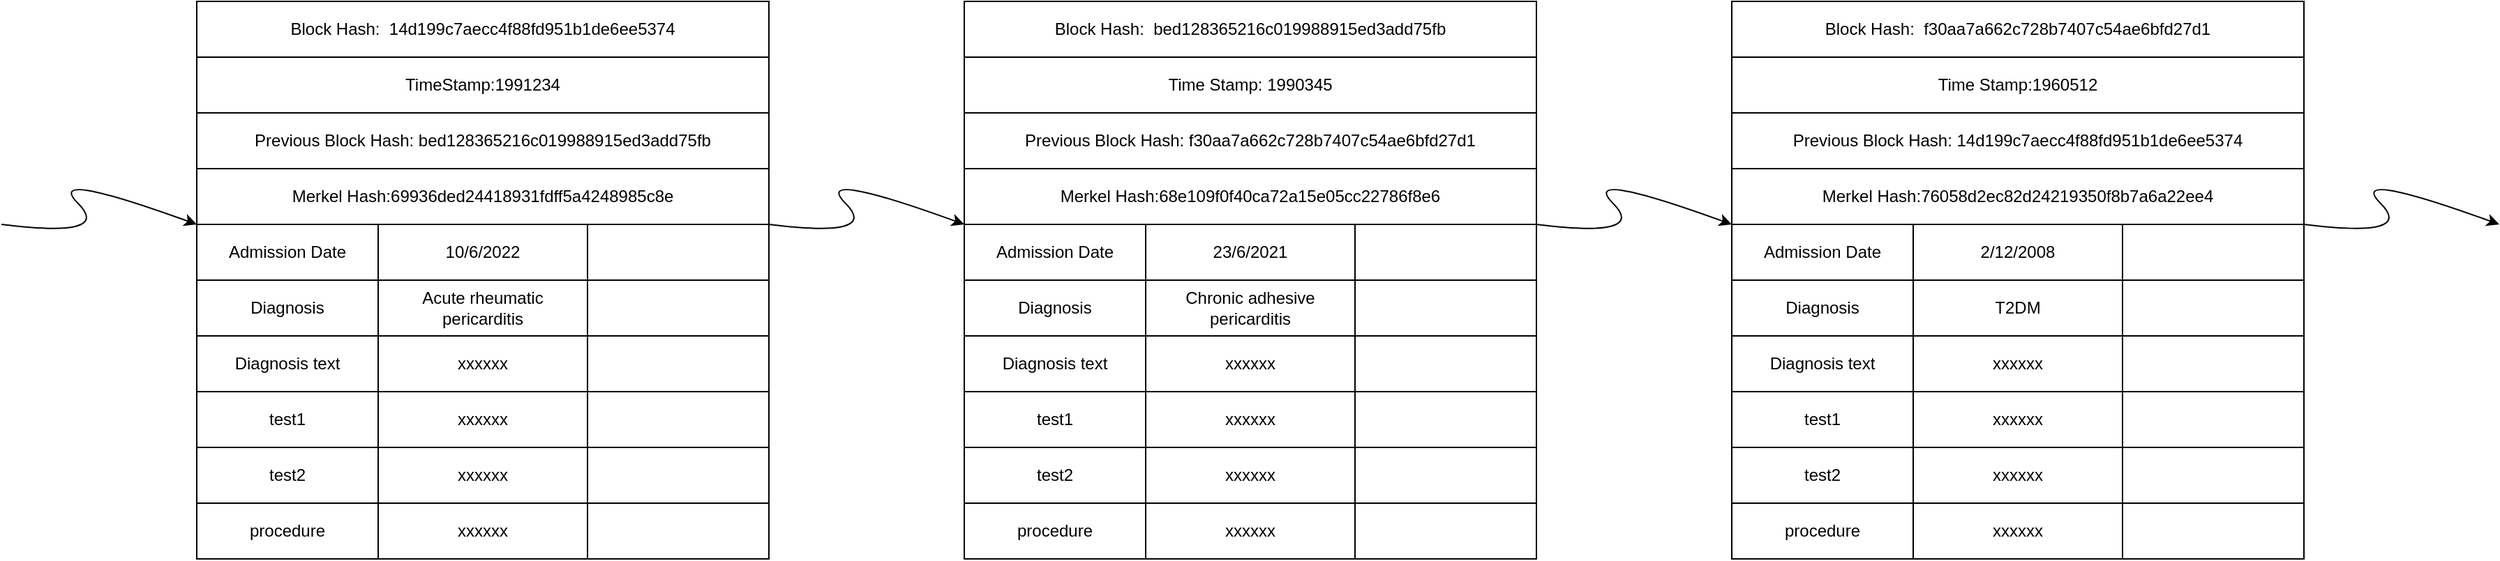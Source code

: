 <mxfile><diagram id="nkH6Glw-u83-Hnrs3cBf" name="Page-1"><mxGraphModel dx="2209" dy="1344" grid="1" gridSize="10" guides="1" tooltips="1" connect="1" arrows="1" fold="1" page="1" pageScale="1" pageWidth="900" pageHeight="1600" math="0" shadow="0"><root><mxCell id="0"/><mxCell id="1" parent="0"/><mxCell id="28" value="" style="shape=table;html=1;whiteSpace=wrap;startSize=0;container=1;collapsible=0;childLayout=tableLayout;fillColor=none;" parent="1" vertex="1"><mxGeometry x="200" y="280" width="410" height="240" as="geometry"/></mxCell><mxCell id="29" value="" style="shape=partialRectangle;html=1;whiteSpace=wrap;collapsible=0;dropTarget=0;pointerEvents=0;fillColor=none;top=0;left=0;bottom=0;right=0;points=[[0,0.5],[1,0.5]];portConstraint=eastwest;" parent="28" vertex="1"><mxGeometry width="410" height="40" as="geometry"/></mxCell><mxCell id="30" value="Admission Date" style="shape=partialRectangle;html=1;whiteSpace=wrap;connectable=0;fillColor=none;top=0;left=0;bottom=0;right=0;overflow=hidden;pointerEvents=1;" parent="29" vertex="1"><mxGeometry width="130" height="40" as="geometry"><mxRectangle width="130" height="40" as="alternateBounds"/></mxGeometry></mxCell><mxCell id="31" value="10/6/2022" style="shape=partialRectangle;html=1;whiteSpace=wrap;connectable=0;fillColor=none;top=0;left=0;bottom=0;right=0;overflow=hidden;pointerEvents=1;" parent="29" vertex="1"><mxGeometry x="130" width="150" height="40" as="geometry"><mxRectangle width="150" height="40" as="alternateBounds"/></mxGeometry></mxCell><mxCell id="32" value="" style="shape=partialRectangle;html=1;whiteSpace=wrap;connectable=0;fillColor=none;top=0;left=0;bottom=0;right=0;overflow=hidden;pointerEvents=1;" parent="29" vertex="1"><mxGeometry x="280" width="130" height="40" as="geometry"><mxRectangle width="130" height="40" as="alternateBounds"/></mxGeometry></mxCell><mxCell id="33" value="" style="shape=partialRectangle;html=1;whiteSpace=wrap;collapsible=0;dropTarget=0;pointerEvents=0;fillColor=none;top=0;left=0;bottom=0;right=0;points=[[0,0.5],[1,0.5]];portConstraint=eastwest;" parent="28" vertex="1"><mxGeometry y="40" width="410" height="40" as="geometry"/></mxCell><mxCell id="34" value="Diagnosis" style="shape=partialRectangle;html=1;whiteSpace=wrap;connectable=0;fillColor=none;top=0;left=0;bottom=0;right=0;overflow=hidden;pointerEvents=1;" parent="33" vertex="1"><mxGeometry width="130" height="40" as="geometry"><mxRectangle width="130" height="40" as="alternateBounds"/></mxGeometry></mxCell><mxCell id="35" value="Acute rheumatic pericarditis" style="shape=partialRectangle;html=1;whiteSpace=wrap;connectable=0;fillColor=none;top=0;left=0;bottom=0;right=0;overflow=hidden;pointerEvents=1;" parent="33" vertex="1"><mxGeometry x="130" width="150" height="40" as="geometry"><mxRectangle width="150" height="40" as="alternateBounds"/></mxGeometry></mxCell><mxCell id="36" value="" style="shape=partialRectangle;html=1;whiteSpace=wrap;connectable=0;fillColor=none;top=0;left=0;bottom=0;right=0;overflow=hidden;pointerEvents=1;" parent="33" vertex="1"><mxGeometry x="280" width="130" height="40" as="geometry"><mxRectangle width="130" height="40" as="alternateBounds"/></mxGeometry></mxCell><mxCell id="37" value="" style="shape=partialRectangle;html=1;whiteSpace=wrap;collapsible=0;dropTarget=0;pointerEvents=0;fillColor=none;top=0;left=0;bottom=0;right=0;points=[[0,0.5],[1,0.5]];portConstraint=eastwest;" parent="28" vertex="1"><mxGeometry y="80" width="410" height="40" as="geometry"/></mxCell><mxCell id="38" value="Diagnosis text" style="shape=partialRectangle;html=1;whiteSpace=wrap;connectable=0;fillColor=none;top=0;left=0;bottom=0;right=0;overflow=hidden;pointerEvents=1;" parent="37" vertex="1"><mxGeometry width="130" height="40" as="geometry"><mxRectangle width="130" height="40" as="alternateBounds"/></mxGeometry></mxCell><mxCell id="39" value="xxxxxx" style="shape=partialRectangle;html=1;whiteSpace=wrap;connectable=0;fillColor=none;top=0;left=0;bottom=0;right=0;overflow=hidden;pointerEvents=1;" parent="37" vertex="1"><mxGeometry x="130" width="150" height="40" as="geometry"><mxRectangle width="150" height="40" as="alternateBounds"/></mxGeometry></mxCell><mxCell id="40" value="" style="shape=partialRectangle;html=1;whiteSpace=wrap;connectable=0;fillColor=none;top=0;left=0;bottom=0;right=0;overflow=hidden;pointerEvents=1;" parent="37" vertex="1"><mxGeometry x="280" width="130" height="40" as="geometry"><mxRectangle width="130" height="40" as="alternateBounds"/></mxGeometry></mxCell><mxCell id="13" value="" style="shape=partialRectangle;html=1;whiteSpace=wrap;collapsible=0;dropTarget=0;pointerEvents=0;fillColor=none;top=0;left=0;bottom=0;right=0;points=[[0,0.5],[1,0.5]];portConstraint=eastwest;" parent="28" vertex="1"><mxGeometry y="120" width="410" height="40" as="geometry"/></mxCell><mxCell id="14" value="test1" style="shape=partialRectangle;html=1;whiteSpace=wrap;connectable=0;fillColor=none;top=0;left=0;bottom=0;right=0;overflow=hidden;pointerEvents=1;" parent="13" vertex="1"><mxGeometry width="130" height="40" as="geometry"><mxRectangle width="130" height="40" as="alternateBounds"/></mxGeometry></mxCell><mxCell id="15" value="xxxxxx" style="shape=partialRectangle;html=1;whiteSpace=wrap;connectable=0;fillColor=none;top=0;left=0;bottom=0;right=0;overflow=hidden;pointerEvents=1;" parent="13" vertex="1"><mxGeometry x="130" width="150" height="40" as="geometry"><mxRectangle width="150" height="40" as="alternateBounds"/></mxGeometry></mxCell><mxCell id="16" value="" style="shape=partialRectangle;html=1;whiteSpace=wrap;connectable=0;fillColor=none;top=0;left=0;bottom=0;right=0;overflow=hidden;pointerEvents=1;" parent="13" vertex="1"><mxGeometry x="280" width="130" height="40" as="geometry"><mxRectangle width="130" height="40" as="alternateBounds"/></mxGeometry></mxCell><mxCell id="17" value="" style="shape=partialRectangle;html=1;whiteSpace=wrap;collapsible=0;dropTarget=0;pointerEvents=0;fillColor=none;top=0;left=0;bottom=0;right=0;points=[[0,0.5],[1,0.5]];portConstraint=eastwest;" parent="28" vertex="1"><mxGeometry y="160" width="410" height="40" as="geometry"/></mxCell><mxCell id="18" value="test2" style="shape=partialRectangle;html=1;whiteSpace=wrap;connectable=0;fillColor=none;top=0;left=0;bottom=0;right=0;overflow=hidden;pointerEvents=1;" parent="17" vertex="1"><mxGeometry width="130" height="40" as="geometry"><mxRectangle width="130" height="40" as="alternateBounds"/></mxGeometry></mxCell><mxCell id="19" value="xxxxxx" style="shape=partialRectangle;html=1;whiteSpace=wrap;connectable=0;fillColor=none;top=0;left=0;bottom=0;right=0;overflow=hidden;pointerEvents=1;" parent="17" vertex="1"><mxGeometry x="130" width="150" height="40" as="geometry"><mxRectangle width="150" height="40" as="alternateBounds"/></mxGeometry></mxCell><mxCell id="20" value="" style="shape=partialRectangle;html=1;whiteSpace=wrap;connectable=0;fillColor=none;top=0;left=0;bottom=0;right=0;overflow=hidden;pointerEvents=1;" parent="17" vertex="1"><mxGeometry x="280" width="130" height="40" as="geometry"><mxRectangle width="130" height="40" as="alternateBounds"/></mxGeometry></mxCell><mxCell id="21" value="" style="shape=partialRectangle;html=1;whiteSpace=wrap;collapsible=0;dropTarget=0;pointerEvents=0;fillColor=none;top=0;left=0;bottom=0;right=0;points=[[0,0.5],[1,0.5]];portConstraint=eastwest;" parent="28" vertex="1"><mxGeometry y="200" width="410" height="40" as="geometry"/></mxCell><mxCell id="22" value="procedure" style="shape=partialRectangle;html=1;whiteSpace=wrap;connectable=0;fillColor=none;top=0;left=0;bottom=0;right=0;overflow=hidden;pointerEvents=1;" parent="21" vertex="1"><mxGeometry width="130" height="40" as="geometry"><mxRectangle width="130" height="40" as="alternateBounds"/></mxGeometry></mxCell><mxCell id="23" value="xxxxxx" style="shape=partialRectangle;html=1;whiteSpace=wrap;connectable=0;fillColor=none;top=0;left=0;bottom=0;right=0;overflow=hidden;pointerEvents=1;" parent="21" vertex="1"><mxGeometry x="130" width="150" height="40" as="geometry"><mxRectangle width="150" height="40" as="alternateBounds"/></mxGeometry></mxCell><mxCell id="24" value="" style="shape=partialRectangle;html=1;whiteSpace=wrap;connectable=0;fillColor=none;top=0;left=0;bottom=0;right=0;overflow=hidden;pointerEvents=1;" parent="21" vertex="1"><mxGeometry x="280" width="130" height="40" as="geometry"><mxRectangle width="130" height="40" as="alternateBounds"/></mxGeometry></mxCell><mxCell id="41" value="Merkel Hash:69936ded24418931fdff5a4248985c8e" style="rounded=0;whiteSpace=wrap;html=1;fillColor=none;" parent="1" vertex="1"><mxGeometry x="200" y="240" width="410" height="40" as="geometry"/></mxCell><mxCell id="44" value="Previous Block Hash: bed128365216c019988915ed3add75fb" style="rounded=0;whiteSpace=wrap;html=1;fillColor=none;" parent="1" vertex="1"><mxGeometry x="200" y="200" width="410" height="40" as="geometry"/></mxCell><mxCell id="45" value="TimeStamp:1991234" style="rounded=0;whiteSpace=wrap;html=1;fillColor=none;" parent="1" vertex="1"><mxGeometry x="200" y="160" width="410" height="40" as="geometry"/></mxCell><mxCell id="47" value="Block Hash:&amp;nbsp; 14d199c7aecc4f88fd951b1de6ee5374" style="rounded=0;whiteSpace=wrap;html=1;fillColor=none;" parent="1" vertex="1"><mxGeometry x="200" y="120" width="410" height="40" as="geometry"/></mxCell><mxCell id="48" value="" style="shape=table;html=1;whiteSpace=wrap;startSize=0;container=1;collapsible=0;childLayout=tableLayout;fillColor=none;" parent="1" vertex="1"><mxGeometry x="750" y="280" width="410" height="240" as="geometry"/></mxCell><mxCell id="49" value="" style="shape=partialRectangle;html=1;whiteSpace=wrap;collapsible=0;dropTarget=0;pointerEvents=0;fillColor=none;top=0;left=0;bottom=0;right=0;points=[[0,0.5],[1,0.5]];portConstraint=eastwest;" parent="48" vertex="1"><mxGeometry width="410" height="40" as="geometry"/></mxCell><mxCell id="50" value="Admission Date" style="shape=partialRectangle;html=1;whiteSpace=wrap;connectable=0;fillColor=none;top=0;left=0;bottom=0;right=0;overflow=hidden;pointerEvents=1;" parent="49" vertex="1"><mxGeometry width="130" height="40" as="geometry"><mxRectangle width="130" height="40" as="alternateBounds"/></mxGeometry></mxCell><mxCell id="51" value="23/6/2021" style="shape=partialRectangle;html=1;whiteSpace=wrap;connectable=0;fillColor=none;top=0;left=0;bottom=0;right=0;overflow=hidden;pointerEvents=1;" parent="49" vertex="1"><mxGeometry x="130" width="150" height="40" as="geometry"><mxRectangle width="150" height="40" as="alternateBounds"/></mxGeometry></mxCell><mxCell id="52" value="" style="shape=partialRectangle;html=1;whiteSpace=wrap;connectable=0;fillColor=none;top=0;left=0;bottom=0;right=0;overflow=hidden;pointerEvents=1;" parent="49" vertex="1"><mxGeometry x="280" width="130" height="40" as="geometry"><mxRectangle width="130" height="40" as="alternateBounds"/></mxGeometry></mxCell><mxCell id="53" value="" style="shape=partialRectangle;html=1;whiteSpace=wrap;collapsible=0;dropTarget=0;pointerEvents=0;fillColor=none;top=0;left=0;bottom=0;right=0;points=[[0,0.5],[1,0.5]];portConstraint=eastwest;" parent="48" vertex="1"><mxGeometry y="40" width="410" height="40" as="geometry"/></mxCell><mxCell id="54" value="Diagnosis" style="shape=partialRectangle;html=1;whiteSpace=wrap;connectable=0;fillColor=none;top=0;left=0;bottom=0;right=0;overflow=hidden;pointerEvents=1;" parent="53" vertex="1"><mxGeometry width="130" height="40" as="geometry"><mxRectangle width="130" height="40" as="alternateBounds"/></mxGeometry></mxCell><mxCell id="55" value="Chronic adhesive pericarditis" style="shape=partialRectangle;html=1;whiteSpace=wrap;connectable=0;fillColor=none;top=0;left=0;bottom=0;right=0;overflow=hidden;pointerEvents=1;" parent="53" vertex="1"><mxGeometry x="130" width="150" height="40" as="geometry"><mxRectangle width="150" height="40" as="alternateBounds"/></mxGeometry></mxCell><mxCell id="56" value="" style="shape=partialRectangle;html=1;whiteSpace=wrap;connectable=0;fillColor=none;top=0;left=0;bottom=0;right=0;overflow=hidden;pointerEvents=1;" parent="53" vertex="1"><mxGeometry x="280" width="130" height="40" as="geometry"><mxRectangle width="130" height="40" as="alternateBounds"/></mxGeometry></mxCell><mxCell id="57" value="" style="shape=partialRectangle;html=1;whiteSpace=wrap;collapsible=0;dropTarget=0;pointerEvents=0;fillColor=none;top=0;left=0;bottom=0;right=0;points=[[0,0.5],[1,0.5]];portConstraint=eastwest;" parent="48" vertex="1"><mxGeometry y="80" width="410" height="40" as="geometry"/></mxCell><mxCell id="58" value="Diagnosis text" style="shape=partialRectangle;html=1;whiteSpace=wrap;connectable=0;fillColor=none;top=0;left=0;bottom=0;right=0;overflow=hidden;pointerEvents=1;" parent="57" vertex="1"><mxGeometry width="130" height="40" as="geometry"><mxRectangle width="130" height="40" as="alternateBounds"/></mxGeometry></mxCell><mxCell id="59" value="xxxxxx" style="shape=partialRectangle;html=1;whiteSpace=wrap;connectable=0;fillColor=none;top=0;left=0;bottom=0;right=0;overflow=hidden;pointerEvents=1;" parent="57" vertex="1"><mxGeometry x="130" width="150" height="40" as="geometry"><mxRectangle width="150" height="40" as="alternateBounds"/></mxGeometry></mxCell><mxCell id="60" value="" style="shape=partialRectangle;html=1;whiteSpace=wrap;connectable=0;fillColor=none;top=0;left=0;bottom=0;right=0;overflow=hidden;pointerEvents=1;" parent="57" vertex="1"><mxGeometry x="280" width="130" height="40" as="geometry"><mxRectangle width="130" height="40" as="alternateBounds"/></mxGeometry></mxCell><mxCell id="61" value="" style="shape=partialRectangle;html=1;whiteSpace=wrap;collapsible=0;dropTarget=0;pointerEvents=0;fillColor=none;top=0;left=0;bottom=0;right=0;points=[[0,0.5],[1,0.5]];portConstraint=eastwest;" parent="48" vertex="1"><mxGeometry y="120" width="410" height="40" as="geometry"/></mxCell><mxCell id="62" value="test1" style="shape=partialRectangle;html=1;whiteSpace=wrap;connectable=0;fillColor=none;top=0;left=0;bottom=0;right=0;overflow=hidden;pointerEvents=1;" parent="61" vertex="1"><mxGeometry width="130" height="40" as="geometry"><mxRectangle width="130" height="40" as="alternateBounds"/></mxGeometry></mxCell><mxCell id="63" value="xxxxxx" style="shape=partialRectangle;html=1;whiteSpace=wrap;connectable=0;fillColor=none;top=0;left=0;bottom=0;right=0;overflow=hidden;pointerEvents=1;" parent="61" vertex="1"><mxGeometry x="130" width="150" height="40" as="geometry"><mxRectangle width="150" height="40" as="alternateBounds"/></mxGeometry></mxCell><mxCell id="64" value="" style="shape=partialRectangle;html=1;whiteSpace=wrap;connectable=0;fillColor=none;top=0;left=0;bottom=0;right=0;overflow=hidden;pointerEvents=1;" parent="61" vertex="1"><mxGeometry x="280" width="130" height="40" as="geometry"><mxRectangle width="130" height="40" as="alternateBounds"/></mxGeometry></mxCell><mxCell id="65" value="" style="shape=partialRectangle;html=1;whiteSpace=wrap;collapsible=0;dropTarget=0;pointerEvents=0;fillColor=none;top=0;left=0;bottom=0;right=0;points=[[0,0.5],[1,0.5]];portConstraint=eastwest;" parent="48" vertex="1"><mxGeometry y="160" width="410" height="40" as="geometry"/></mxCell><mxCell id="66" value="test2" style="shape=partialRectangle;html=1;whiteSpace=wrap;connectable=0;fillColor=none;top=0;left=0;bottom=0;right=0;overflow=hidden;pointerEvents=1;" parent="65" vertex="1"><mxGeometry width="130" height="40" as="geometry"><mxRectangle width="130" height="40" as="alternateBounds"/></mxGeometry></mxCell><mxCell id="67" value="xxxxxx" style="shape=partialRectangle;html=1;whiteSpace=wrap;connectable=0;fillColor=none;top=0;left=0;bottom=0;right=0;overflow=hidden;pointerEvents=1;" parent="65" vertex="1"><mxGeometry x="130" width="150" height="40" as="geometry"><mxRectangle width="150" height="40" as="alternateBounds"/></mxGeometry></mxCell><mxCell id="68" value="" style="shape=partialRectangle;html=1;whiteSpace=wrap;connectable=0;fillColor=none;top=0;left=0;bottom=0;right=0;overflow=hidden;pointerEvents=1;" parent="65" vertex="1"><mxGeometry x="280" width="130" height="40" as="geometry"><mxRectangle width="130" height="40" as="alternateBounds"/></mxGeometry></mxCell><mxCell id="69" value="" style="shape=partialRectangle;html=1;whiteSpace=wrap;collapsible=0;dropTarget=0;pointerEvents=0;fillColor=none;top=0;left=0;bottom=0;right=0;points=[[0,0.5],[1,0.5]];portConstraint=eastwest;" parent="48" vertex="1"><mxGeometry y="200" width="410" height="40" as="geometry"/></mxCell><mxCell id="70" value="procedure" style="shape=partialRectangle;html=1;whiteSpace=wrap;connectable=0;fillColor=none;top=0;left=0;bottom=0;right=0;overflow=hidden;pointerEvents=1;" parent="69" vertex="1"><mxGeometry width="130" height="40" as="geometry"><mxRectangle width="130" height="40" as="alternateBounds"/></mxGeometry></mxCell><mxCell id="71" value="xxxxxx" style="shape=partialRectangle;html=1;whiteSpace=wrap;connectable=0;fillColor=none;top=0;left=0;bottom=0;right=0;overflow=hidden;pointerEvents=1;" parent="69" vertex="1"><mxGeometry x="130" width="150" height="40" as="geometry"><mxRectangle width="150" height="40" as="alternateBounds"/></mxGeometry></mxCell><mxCell id="72" value="" style="shape=partialRectangle;html=1;whiteSpace=wrap;connectable=0;fillColor=none;top=0;left=0;bottom=0;right=0;overflow=hidden;pointerEvents=1;" parent="69" vertex="1"><mxGeometry x="280" width="130" height="40" as="geometry"><mxRectangle width="130" height="40" as="alternateBounds"/></mxGeometry></mxCell><mxCell id="73" value="Merkel Hash:68e109f0f40ca72a15e05cc22786f8e6" style="rounded=0;whiteSpace=wrap;html=1;fillColor=none;" parent="1" vertex="1"><mxGeometry x="750" y="240" width="410" height="40" as="geometry"/></mxCell><mxCell id="74" value="Previous Block Hash: f30aa7a662c728b7407c54ae6bfd27d1" style="rounded=0;whiteSpace=wrap;html=1;fillColor=none;" parent="1" vertex="1"><mxGeometry x="750" y="200" width="410" height="40" as="geometry"/></mxCell><mxCell id="75" value="Time Stamp: 1990345" style="rounded=0;whiteSpace=wrap;html=1;fillColor=none;" parent="1" vertex="1"><mxGeometry x="750" y="160" width="410" height="40" as="geometry"/></mxCell><mxCell id="76" value="Block Hash:&amp;nbsp; bed128365216c019988915ed3add75fb" style="rounded=0;whiteSpace=wrap;html=1;fillColor=none;" parent="1" vertex="1"><mxGeometry x="750" y="120" width="410" height="40" as="geometry"/></mxCell><mxCell id="106" value="" style="shape=table;html=1;whiteSpace=wrap;startSize=0;container=1;collapsible=0;childLayout=tableLayout;fillColor=none;" parent="1" vertex="1"><mxGeometry x="1300" y="280" width="410" height="240" as="geometry"/></mxCell><mxCell id="107" value="" style="shape=partialRectangle;html=1;whiteSpace=wrap;collapsible=0;dropTarget=0;pointerEvents=0;fillColor=none;top=0;left=0;bottom=0;right=0;points=[[0,0.5],[1,0.5]];portConstraint=eastwest;" parent="106" vertex="1"><mxGeometry width="410" height="40" as="geometry"/></mxCell><mxCell id="108" value="Admission Date" style="shape=partialRectangle;html=1;whiteSpace=wrap;connectable=0;fillColor=none;top=0;left=0;bottom=0;right=0;overflow=hidden;pointerEvents=1;" parent="107" vertex="1"><mxGeometry width="130" height="40" as="geometry"><mxRectangle width="130" height="40" as="alternateBounds"/></mxGeometry></mxCell><mxCell id="109" value="2/12/2008" style="shape=partialRectangle;html=1;whiteSpace=wrap;connectable=0;fillColor=none;top=0;left=0;bottom=0;right=0;overflow=hidden;pointerEvents=1;" parent="107" vertex="1"><mxGeometry x="130" width="150" height="40" as="geometry"><mxRectangle width="150" height="40" as="alternateBounds"/></mxGeometry></mxCell><mxCell id="110" value="" style="shape=partialRectangle;html=1;whiteSpace=wrap;connectable=0;fillColor=none;top=0;left=0;bottom=0;right=0;overflow=hidden;pointerEvents=1;" parent="107" vertex="1"><mxGeometry x="280" width="130" height="40" as="geometry"><mxRectangle width="130" height="40" as="alternateBounds"/></mxGeometry></mxCell><mxCell id="111" value="" style="shape=partialRectangle;html=1;whiteSpace=wrap;collapsible=0;dropTarget=0;pointerEvents=0;fillColor=none;top=0;left=0;bottom=0;right=0;points=[[0,0.5],[1,0.5]];portConstraint=eastwest;" parent="106" vertex="1"><mxGeometry y="40" width="410" height="40" as="geometry"/></mxCell><mxCell id="112" value="Diagnosis" style="shape=partialRectangle;html=1;whiteSpace=wrap;connectable=0;fillColor=none;top=0;left=0;bottom=0;right=0;overflow=hidden;pointerEvents=1;" parent="111" vertex="1"><mxGeometry width="130" height="40" as="geometry"><mxRectangle width="130" height="40" as="alternateBounds"/></mxGeometry></mxCell><mxCell id="113" value="T2DM" style="shape=partialRectangle;html=1;whiteSpace=wrap;connectable=0;fillColor=none;top=0;left=0;bottom=0;right=0;overflow=hidden;pointerEvents=1;" parent="111" vertex="1"><mxGeometry x="130" width="150" height="40" as="geometry"><mxRectangle width="150" height="40" as="alternateBounds"/></mxGeometry></mxCell><mxCell id="114" value="" style="shape=partialRectangle;html=1;whiteSpace=wrap;connectable=0;fillColor=none;top=0;left=0;bottom=0;right=0;overflow=hidden;pointerEvents=1;" parent="111" vertex="1"><mxGeometry x="280" width="130" height="40" as="geometry"><mxRectangle width="130" height="40" as="alternateBounds"/></mxGeometry></mxCell><mxCell id="115" value="" style="shape=partialRectangle;html=1;whiteSpace=wrap;collapsible=0;dropTarget=0;pointerEvents=0;fillColor=none;top=0;left=0;bottom=0;right=0;points=[[0,0.5],[1,0.5]];portConstraint=eastwest;" parent="106" vertex="1"><mxGeometry y="80" width="410" height="40" as="geometry"/></mxCell><mxCell id="116" value="Diagnosis text" style="shape=partialRectangle;html=1;whiteSpace=wrap;connectable=0;fillColor=none;top=0;left=0;bottom=0;right=0;overflow=hidden;pointerEvents=1;" parent="115" vertex="1"><mxGeometry width="130" height="40" as="geometry"><mxRectangle width="130" height="40" as="alternateBounds"/></mxGeometry></mxCell><mxCell id="117" value="xxxxxx" style="shape=partialRectangle;html=1;whiteSpace=wrap;connectable=0;fillColor=none;top=0;left=0;bottom=0;right=0;overflow=hidden;pointerEvents=1;" parent="115" vertex="1"><mxGeometry x="130" width="150" height="40" as="geometry"><mxRectangle width="150" height="40" as="alternateBounds"/></mxGeometry></mxCell><mxCell id="118" value="" style="shape=partialRectangle;html=1;whiteSpace=wrap;connectable=0;fillColor=none;top=0;left=0;bottom=0;right=0;overflow=hidden;pointerEvents=1;" parent="115" vertex="1"><mxGeometry x="280" width="130" height="40" as="geometry"><mxRectangle width="130" height="40" as="alternateBounds"/></mxGeometry></mxCell><mxCell id="119" value="" style="shape=partialRectangle;html=1;whiteSpace=wrap;collapsible=0;dropTarget=0;pointerEvents=0;fillColor=none;top=0;left=0;bottom=0;right=0;points=[[0,0.5],[1,0.5]];portConstraint=eastwest;" parent="106" vertex="1"><mxGeometry y="120" width="410" height="40" as="geometry"/></mxCell><mxCell id="120" value="test1" style="shape=partialRectangle;html=1;whiteSpace=wrap;connectable=0;fillColor=none;top=0;left=0;bottom=0;right=0;overflow=hidden;pointerEvents=1;" parent="119" vertex="1"><mxGeometry width="130" height="40" as="geometry"><mxRectangle width="130" height="40" as="alternateBounds"/></mxGeometry></mxCell><mxCell id="121" value="xxxxxx" style="shape=partialRectangle;html=1;whiteSpace=wrap;connectable=0;fillColor=none;top=0;left=0;bottom=0;right=0;overflow=hidden;pointerEvents=1;" parent="119" vertex="1"><mxGeometry x="130" width="150" height="40" as="geometry"><mxRectangle width="150" height="40" as="alternateBounds"/></mxGeometry></mxCell><mxCell id="122" value="" style="shape=partialRectangle;html=1;whiteSpace=wrap;connectable=0;fillColor=none;top=0;left=0;bottom=0;right=0;overflow=hidden;pointerEvents=1;" parent="119" vertex="1"><mxGeometry x="280" width="130" height="40" as="geometry"><mxRectangle width="130" height="40" as="alternateBounds"/></mxGeometry></mxCell><mxCell id="123" value="" style="shape=partialRectangle;html=1;whiteSpace=wrap;collapsible=0;dropTarget=0;pointerEvents=0;fillColor=none;top=0;left=0;bottom=0;right=0;points=[[0,0.5],[1,0.5]];portConstraint=eastwest;" parent="106" vertex="1"><mxGeometry y="160" width="410" height="40" as="geometry"/></mxCell><mxCell id="124" value="test2" style="shape=partialRectangle;html=1;whiteSpace=wrap;connectable=0;fillColor=none;top=0;left=0;bottom=0;right=0;overflow=hidden;pointerEvents=1;" parent="123" vertex="1"><mxGeometry width="130" height="40" as="geometry"><mxRectangle width="130" height="40" as="alternateBounds"/></mxGeometry></mxCell><mxCell id="125" value="xxxxxx" style="shape=partialRectangle;html=1;whiteSpace=wrap;connectable=0;fillColor=none;top=0;left=0;bottom=0;right=0;overflow=hidden;pointerEvents=1;" parent="123" vertex="1"><mxGeometry x="130" width="150" height="40" as="geometry"><mxRectangle width="150" height="40" as="alternateBounds"/></mxGeometry></mxCell><mxCell id="126" value="" style="shape=partialRectangle;html=1;whiteSpace=wrap;connectable=0;fillColor=none;top=0;left=0;bottom=0;right=0;overflow=hidden;pointerEvents=1;" parent="123" vertex="1"><mxGeometry x="280" width="130" height="40" as="geometry"><mxRectangle width="130" height="40" as="alternateBounds"/></mxGeometry></mxCell><mxCell id="127" value="" style="shape=partialRectangle;html=1;whiteSpace=wrap;collapsible=0;dropTarget=0;pointerEvents=0;fillColor=none;top=0;left=0;bottom=0;right=0;points=[[0,0.5],[1,0.5]];portConstraint=eastwest;" parent="106" vertex="1"><mxGeometry y="200" width="410" height="40" as="geometry"/></mxCell><mxCell id="128" value="procedure" style="shape=partialRectangle;html=1;whiteSpace=wrap;connectable=0;fillColor=none;top=0;left=0;bottom=0;right=0;overflow=hidden;pointerEvents=1;" parent="127" vertex="1"><mxGeometry width="130" height="40" as="geometry"><mxRectangle width="130" height="40" as="alternateBounds"/></mxGeometry></mxCell><mxCell id="129" value="xxxxxx" style="shape=partialRectangle;html=1;whiteSpace=wrap;connectable=0;fillColor=none;top=0;left=0;bottom=0;right=0;overflow=hidden;pointerEvents=1;" parent="127" vertex="1"><mxGeometry x="130" width="150" height="40" as="geometry"><mxRectangle width="150" height="40" as="alternateBounds"/></mxGeometry></mxCell><mxCell id="130" value="" style="shape=partialRectangle;html=1;whiteSpace=wrap;connectable=0;fillColor=none;top=0;left=0;bottom=0;right=0;overflow=hidden;pointerEvents=1;" parent="127" vertex="1"><mxGeometry x="280" width="130" height="40" as="geometry"><mxRectangle width="130" height="40" as="alternateBounds"/></mxGeometry></mxCell><mxCell id="131" value="Merkel Hash:76058d2ec82d24219350f8b7a6a22ee4" style="rounded=0;whiteSpace=wrap;html=1;fillColor=none;" parent="1" vertex="1"><mxGeometry x="1300" y="240" width="410" height="40" as="geometry"/></mxCell><mxCell id="132" value="Previous Block Hash:&amp;nbsp;14d199c7aecc4f88fd951b1de6ee5374" style="rounded=0;whiteSpace=wrap;html=1;fillColor=none;" parent="1" vertex="1"><mxGeometry x="1300" y="200" width="410" height="40" as="geometry"/></mxCell><mxCell id="133" value="Time Stamp:1960512&lt;br&gt;" style="rounded=0;whiteSpace=wrap;html=1;fillColor=none;" parent="1" vertex="1"><mxGeometry x="1300" y="160" width="410" height="40" as="geometry"/></mxCell><mxCell id="134" value="Block Hash:&amp;nbsp; f30aa7a662c728b7407c54ae6bfd27d1" style="rounded=0;whiteSpace=wrap;html=1;fillColor=none;" parent="1" vertex="1"><mxGeometry x="1300" y="120" width="410" height="40" as="geometry"/></mxCell><mxCell id="139" value="" style="curved=1;endArrow=classic;html=1;entryX=0;entryY=1;entryDx=0;entryDy=0;exitX=1;exitY=1;exitDx=0;exitDy=0;" parent="1" source="41" target="73" edge="1"><mxGeometry width="50" height="50" relative="1" as="geometry"><mxPoint x="640" y="290" as="sourcePoint"/><mxPoint x="690" y="240" as="targetPoint"/><Array as="points"><mxPoint x="690" y="290"/><mxPoint x="640" y="240"/></Array></mxGeometry></mxCell><mxCell id="140" value="" style="curved=1;endArrow=classic;html=1;entryX=0;entryY=1;entryDx=0;entryDy=0;exitX=1;exitY=1;exitDx=0;exitDy=0;" parent="1" edge="1"><mxGeometry width="50" height="50" relative="1" as="geometry"><mxPoint x="1160.0" y="280" as="sourcePoint"/><mxPoint x="1300.0" y="280" as="targetPoint"/><Array as="points"><mxPoint x="1240" y="290"/><mxPoint x="1190" y="240"/></Array></mxGeometry></mxCell><mxCell id="141" value="" style="curved=1;endArrow=classic;html=1;entryX=0;entryY=1;entryDx=0;entryDy=0;exitX=1;exitY=1;exitDx=0;exitDy=0;" edge="1" parent="1"><mxGeometry width="50" height="50" relative="1" as="geometry"><mxPoint x="60.0" y="280" as="sourcePoint"/><mxPoint x="200" y="280" as="targetPoint"/><Array as="points"><mxPoint x="140" y="290"/><mxPoint x="90" y="240"/></Array></mxGeometry></mxCell><mxCell id="142" value="" style="curved=1;endArrow=classic;html=1;entryX=0;entryY=1;entryDx=0;entryDy=0;exitX=1;exitY=1;exitDx=0;exitDy=0;" edge="1" parent="1"><mxGeometry width="50" height="50" relative="1" as="geometry"><mxPoint x="1710" y="280" as="sourcePoint"/><mxPoint x="1850.0" y="280" as="targetPoint"/><Array as="points"><mxPoint x="1790" y="290"/><mxPoint x="1740" y="240"/></Array></mxGeometry></mxCell></root></mxGraphModel></diagram></mxfile>
